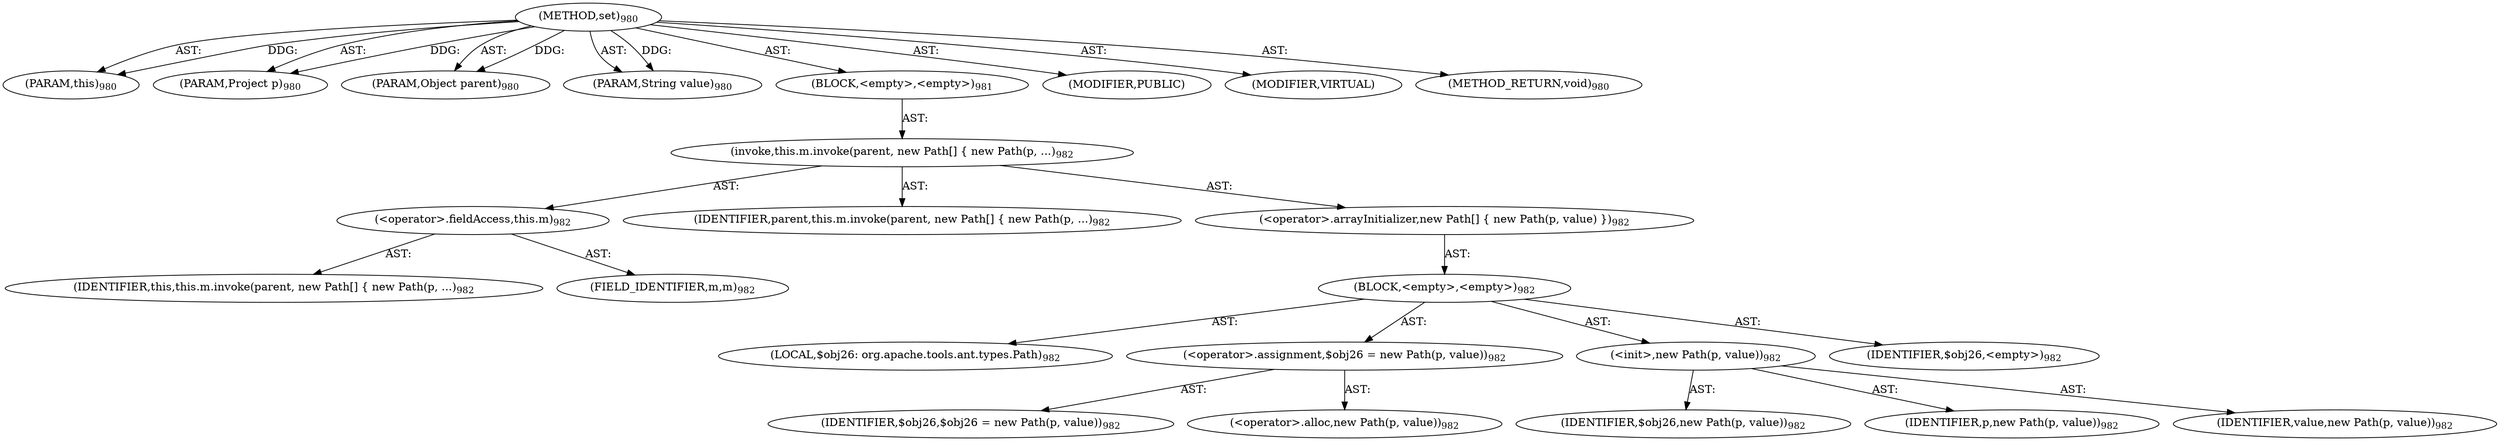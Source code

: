 digraph "set" {  
"111669149755" [label = <(METHOD,set)<SUB>980</SUB>> ]
"115964117177" [label = <(PARAM,this)<SUB>980</SUB>> ]
"115964117178" [label = <(PARAM,Project p)<SUB>980</SUB>> ]
"115964117179" [label = <(PARAM,Object parent)<SUB>980</SUB>> ]
"115964117180" [label = <(PARAM,String value)<SUB>980</SUB>> ]
"25769803991" [label = <(BLOCK,&lt;empty&gt;,&lt;empty&gt;)<SUB>981</SUB>> ]
"30064771893" [label = <(invoke,this.m.invoke(parent, new Path[] { new Path(p, ...)<SUB>982</SUB>> ]
"30064771894" [label = <(&lt;operator&gt;.fieldAccess,this.m)<SUB>982</SUB>> ]
"68719477482" [label = <(IDENTIFIER,this,this.m.invoke(parent, new Path[] { new Path(p, ...)<SUB>982</SUB>> ]
"55834575012" [label = <(FIELD_IDENTIFIER,m,m)<SUB>982</SUB>> ]
"68719477483" [label = <(IDENTIFIER,parent,this.m.invoke(parent, new Path[] { new Path(p, ...)<SUB>982</SUB>> ]
"30064771895" [label = <(&lt;operator&gt;.arrayInitializer,new Path[] { new Path(p, value) })<SUB>982</SUB>> ]
"25769803992" [label = <(BLOCK,&lt;empty&gt;,&lt;empty&gt;)<SUB>982</SUB>> ]
"94489280619" [label = <(LOCAL,$obj26: org.apache.tools.ant.types.Path)<SUB>982</SUB>> ]
"30064771896" [label = <(&lt;operator&gt;.assignment,$obj26 = new Path(p, value))<SUB>982</SUB>> ]
"68719477484" [label = <(IDENTIFIER,$obj26,$obj26 = new Path(p, value))<SUB>982</SUB>> ]
"30064771897" [label = <(&lt;operator&gt;.alloc,new Path(p, value))<SUB>982</SUB>> ]
"30064771898" [label = <(&lt;init&gt;,new Path(p, value))<SUB>982</SUB>> ]
"68719477485" [label = <(IDENTIFIER,$obj26,new Path(p, value))<SUB>982</SUB>> ]
"68719477486" [label = <(IDENTIFIER,p,new Path(p, value))<SUB>982</SUB>> ]
"68719477487" [label = <(IDENTIFIER,value,new Path(p, value))<SUB>982</SUB>> ]
"68719477488" [label = <(IDENTIFIER,$obj26,&lt;empty&gt;)<SUB>982</SUB>> ]
"133143986320" [label = <(MODIFIER,PUBLIC)> ]
"133143986321" [label = <(MODIFIER,VIRTUAL)> ]
"128849018939" [label = <(METHOD_RETURN,void)<SUB>980</SUB>> ]
  "111669149755" -> "115964117177"  [ label = "AST: "] 
  "111669149755" -> "115964117178"  [ label = "AST: "] 
  "111669149755" -> "115964117179"  [ label = "AST: "] 
  "111669149755" -> "115964117180"  [ label = "AST: "] 
  "111669149755" -> "25769803991"  [ label = "AST: "] 
  "111669149755" -> "133143986320"  [ label = "AST: "] 
  "111669149755" -> "133143986321"  [ label = "AST: "] 
  "111669149755" -> "128849018939"  [ label = "AST: "] 
  "25769803991" -> "30064771893"  [ label = "AST: "] 
  "30064771893" -> "30064771894"  [ label = "AST: "] 
  "30064771893" -> "68719477483"  [ label = "AST: "] 
  "30064771893" -> "30064771895"  [ label = "AST: "] 
  "30064771894" -> "68719477482"  [ label = "AST: "] 
  "30064771894" -> "55834575012"  [ label = "AST: "] 
  "30064771895" -> "25769803992"  [ label = "AST: "] 
  "25769803992" -> "94489280619"  [ label = "AST: "] 
  "25769803992" -> "30064771896"  [ label = "AST: "] 
  "25769803992" -> "30064771898"  [ label = "AST: "] 
  "25769803992" -> "68719477488"  [ label = "AST: "] 
  "30064771896" -> "68719477484"  [ label = "AST: "] 
  "30064771896" -> "30064771897"  [ label = "AST: "] 
  "30064771898" -> "68719477485"  [ label = "AST: "] 
  "30064771898" -> "68719477486"  [ label = "AST: "] 
  "30064771898" -> "68719477487"  [ label = "AST: "] 
  "111669149755" -> "115964117177"  [ label = "DDG: "] 
  "111669149755" -> "115964117178"  [ label = "DDG: "] 
  "111669149755" -> "115964117179"  [ label = "DDG: "] 
  "111669149755" -> "115964117180"  [ label = "DDG: "] 
}
